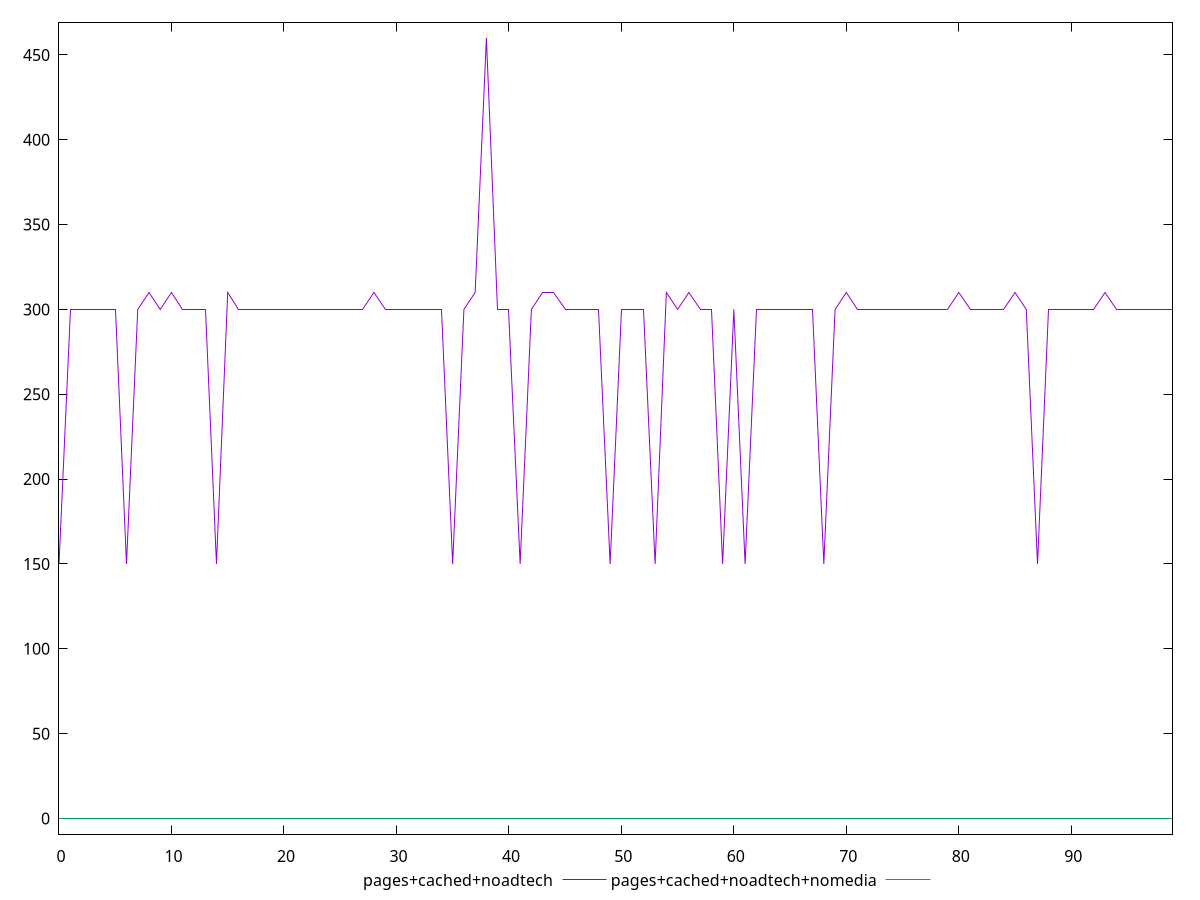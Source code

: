 reset

$pagesCachedNoadtech <<EOF
0 150
1 300
2 300
3 300
4 300
5 300
6 150
7 300
8 310
9 300
10 310
11 300
12 300
13 300
14 150
15 310
16 300
17 300
18 300
19 300
20 300
21 300
22 300
23 300
24 300
25 300
26 300
27 300
28 310
29 300
30 300
31 300
32 300
33 300
34 300
35 150
36 300
37 310
38 460
39 300
40 300
41 150
42 300
43 310
44 310
45 300
46 300
47 300
48 300
49 150
50 300
51 300
52 300
53 150
54 310
55 300
56 310
57 300
58 300
59 150
60 300
61 150
62 300
63 300
64 300
65 300
66 300
67 300
68 150
69 300
70 310
71 300
72 300
73 300
74 300
75 300
76 300
77 300
78 300
79 300
80 310
81 300
82 300
83 300
84 300
85 310
86 300
87 150
88 300
89 300
90 300
91 300
92 300
93 310
94 300
95 300
96 300
97 300
98 300
99 300
EOF

$pagesCachedNoadtechNomedia <<EOF
0 0
1 0
2 0
3 0
4 0
5 0
6 0
7 0
8 0
9 0
10 0
11 0
12 0
13 0
14 0
15 0
16 0
17 0
18 0
19 0
20 0
21 0
22 0
23 0
24 0
25 0
26 0
27 0
28 0
29 0
30 0
31 0
32 0
33 0
34 0
35 0
36 0
37 0
38 0
39 0
40 0
41 0
42 0
43 0
44 0
45 0
46 0
47 0
48 0
49 0
50 0
51 0
52 0
53 0
54 0
55 0
56 0
57 0
58 0
59 0
60 0
61 0
62 0
63 0
64 0
65 0
66 0
67 0
68 0
69 0
70 0
71 0
72 0
73 0
74 0
75 0
76 0
77 0
78 0
79 0
80 0
81 0
82 0
83 0
84 0
85 0
86 0
87 0
88 0
89 0
90 0
91 0
92 0
93 0
94 0
95 0
96 0
97 0
98 0
99 0
EOF

set key outside below
set xrange [0:99]
set yrange [-9.200000000000001:469.2]
set trange [-9.200000000000001:469.2]
set terminal svg size 640, 520 enhanced background rgb 'white'
set output "report_00026_2021-02-22T21:38:55.199Z/offscreen-images/comparison/line/2_vs_3.svg"

plot $pagesCachedNoadtech title "pages+cached+noadtech" with line, \
     $pagesCachedNoadtechNomedia title "pages+cached+noadtech+nomedia" with line

reset
